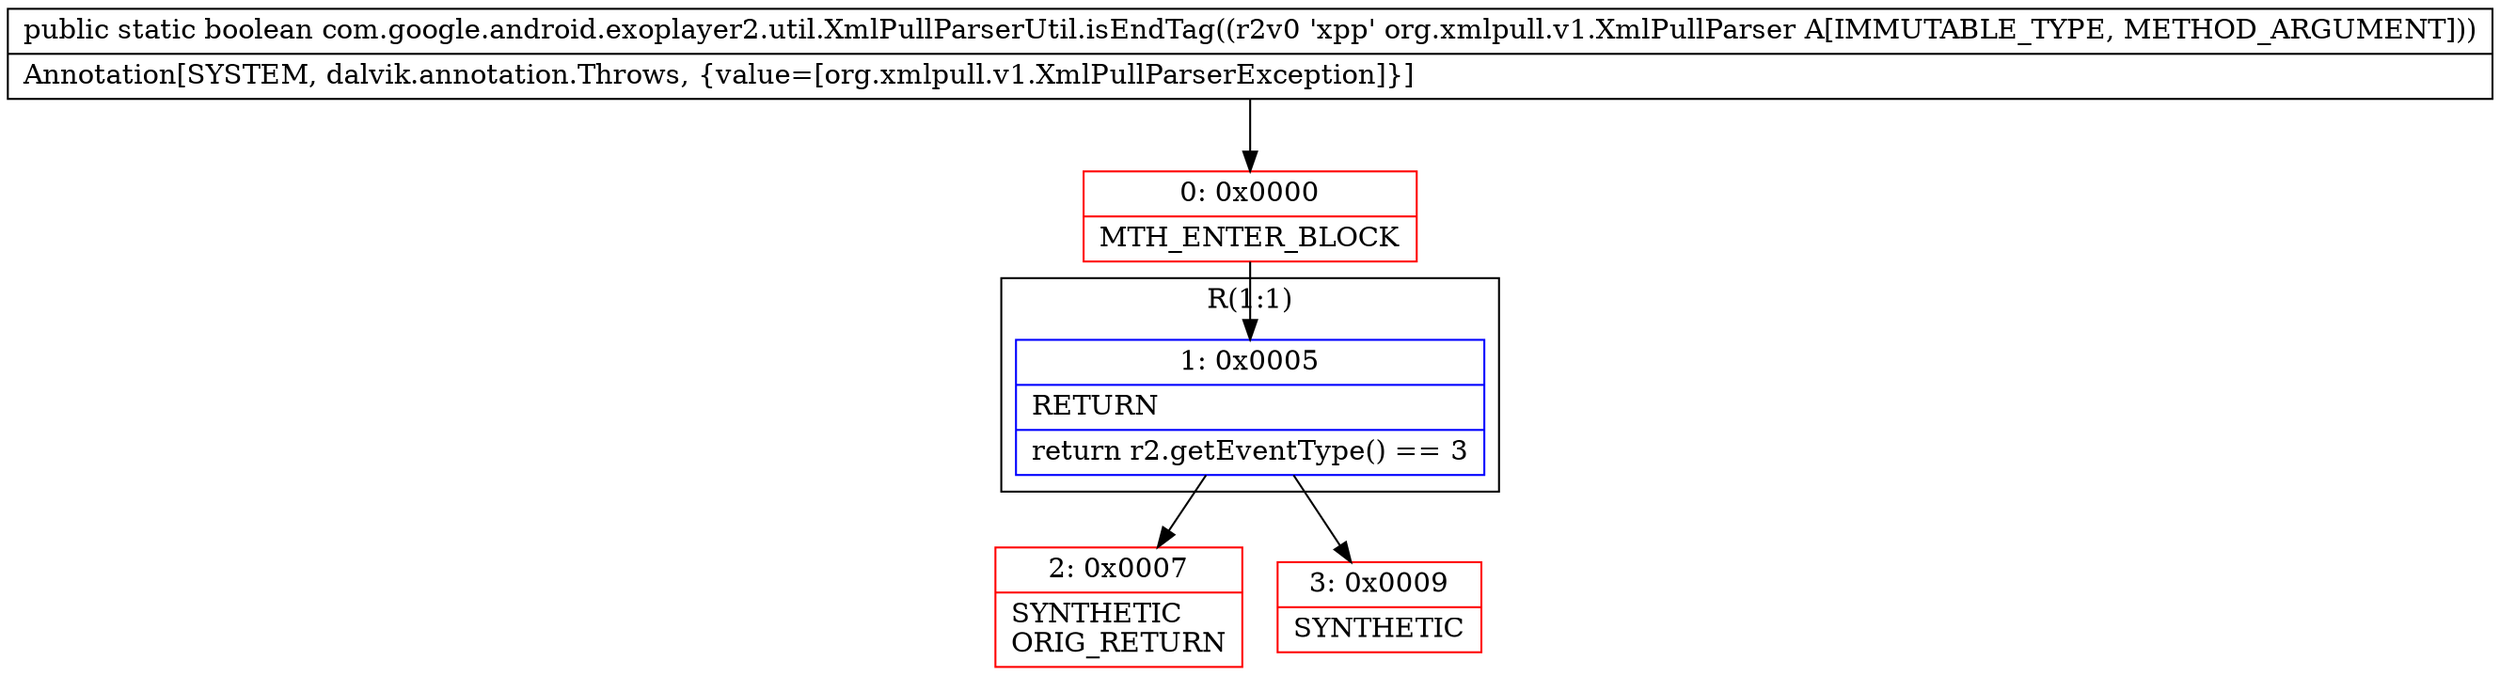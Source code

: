 digraph "CFG forcom.google.android.exoplayer2.util.XmlPullParserUtil.isEndTag(Lorg\/xmlpull\/v1\/XmlPullParser;)Z" {
subgraph cluster_Region_2265123 {
label = "R(1:1)";
node [shape=record,color=blue];
Node_1 [shape=record,label="{1\:\ 0x0005|RETURN\l|return r2.getEventType() == 3\l}"];
}
Node_0 [shape=record,color=red,label="{0\:\ 0x0000|MTH_ENTER_BLOCK\l}"];
Node_2 [shape=record,color=red,label="{2\:\ 0x0007|SYNTHETIC\lORIG_RETURN\l}"];
Node_3 [shape=record,color=red,label="{3\:\ 0x0009|SYNTHETIC\l}"];
MethodNode[shape=record,label="{public static boolean com.google.android.exoplayer2.util.XmlPullParserUtil.isEndTag((r2v0 'xpp' org.xmlpull.v1.XmlPullParser A[IMMUTABLE_TYPE, METHOD_ARGUMENT]))  | Annotation[SYSTEM, dalvik.annotation.Throws, \{value=[org.xmlpull.v1.XmlPullParserException]\}]\l}"];
MethodNode -> Node_0;
Node_1 -> Node_2;
Node_1 -> Node_3;
Node_0 -> Node_1;
}

